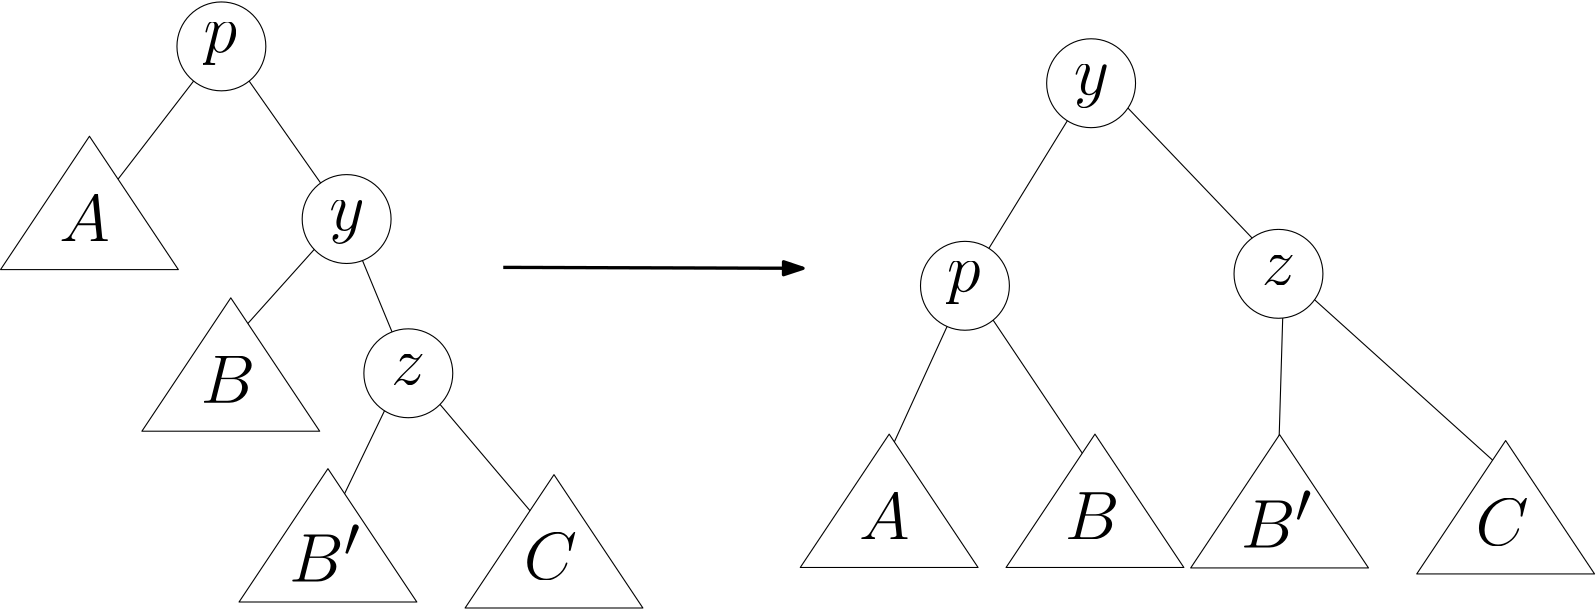 <?xml version="1.0"?>
<!DOCTYPE ipe SYSTEM "ipe.dtd">
<ipe version="70218" creator="Ipe 7.2.25">
<info created="D:20220707125704" modified="D:20220707130642"/>
<ipestyle name="basic">
<symbol name="arrow/arc(spx)">
<path stroke="sym-stroke" fill="sym-stroke" pen="sym-pen">
0 0 m
-1 0.333 l
-1 -0.333 l
h
</path>
</symbol>
<symbol name="arrow/farc(spx)">
<path stroke="sym-stroke" fill="white" pen="sym-pen">
0 0 m
-1 0.333 l
-1 -0.333 l
h
</path>
</symbol>
<symbol name="arrow/ptarc(spx)">
<path stroke="sym-stroke" fill="sym-stroke" pen="sym-pen">
0 0 m
-1 0.333 l
-0.8 0 l
-1 -0.333 l
h
</path>
</symbol>
<symbol name="arrow/fptarc(spx)">
<path stroke="sym-stroke" fill="white" pen="sym-pen">
0 0 m
-1 0.333 l
-0.8 0 l
-1 -0.333 l
h
</path>
</symbol>
<symbol name="mark/circle(sx)" transformations="translations">
<path fill="sym-stroke">
0.6 0 0 0.6 0 0 e
0.4 0 0 0.4 0 0 e
</path>
</symbol>
<symbol name="mark/disk(sx)" transformations="translations">
<path fill="sym-stroke">
0.6 0 0 0.6 0 0 e
</path>
</symbol>
<symbol name="mark/fdisk(sfx)" transformations="translations">
<group>
<path fill="sym-fill">
0.5 0 0 0.5 0 0 e
</path>
<path fill="sym-stroke" fillrule="eofill">
0.6 0 0 0.6 0 0 e
0.4 0 0 0.4 0 0 e
</path>
</group>
</symbol>
<symbol name="mark/box(sx)" transformations="translations">
<path fill="sym-stroke" fillrule="eofill">
-0.6 -0.6 m
0.6 -0.6 l
0.6 0.6 l
-0.6 0.6 l
h
-0.4 -0.4 m
0.4 -0.4 l
0.4 0.4 l
-0.4 0.4 l
h
</path>
</symbol>
<symbol name="mark/square(sx)" transformations="translations">
<path fill="sym-stroke">
-0.6 -0.6 m
0.6 -0.6 l
0.6 0.6 l
-0.6 0.6 l
h
</path>
</symbol>
<symbol name="mark/fsquare(sfx)" transformations="translations">
<group>
<path fill="sym-fill">
-0.5 -0.5 m
0.5 -0.5 l
0.5 0.5 l
-0.5 0.5 l
h
</path>
<path fill="sym-stroke" fillrule="eofill">
-0.6 -0.6 m
0.6 -0.6 l
0.6 0.6 l
-0.6 0.6 l
h
-0.4 -0.4 m
0.4 -0.4 l
0.4 0.4 l
-0.4 0.4 l
h
</path>
</group>
</symbol>
<symbol name="mark/cross(sx)" transformations="translations">
<group>
<path fill="sym-stroke">
-0.43 -0.57 m
0.57 0.43 l
0.43 0.57 l
-0.57 -0.43 l
h
</path>
<path fill="sym-stroke">
-0.43 0.57 m
0.57 -0.43 l
0.43 -0.57 l
-0.57 0.43 l
h
</path>
</group>
</symbol>
<symbol name="arrow/fnormal(spx)">
<path stroke="sym-stroke" fill="white" pen="sym-pen">
0 0 m
-1 0.333 l
-1 -0.333 l
h
</path>
</symbol>
<symbol name="arrow/pointed(spx)">
<path stroke="sym-stroke" fill="sym-stroke" pen="sym-pen">
0 0 m
-1 0.333 l
-0.8 0 l
-1 -0.333 l
h
</path>
</symbol>
<symbol name="arrow/fpointed(spx)">
<path stroke="sym-stroke" fill="white" pen="sym-pen">
0 0 m
-1 0.333 l
-0.8 0 l
-1 -0.333 l
h
</path>
</symbol>
<symbol name="arrow/linear(spx)">
<path stroke="sym-stroke" pen="sym-pen">
-1 0.333 m
0 0 l
-1 -0.333 l
</path>
</symbol>
<symbol name="arrow/fdouble(spx)">
<path stroke="sym-stroke" fill="white" pen="sym-pen">
0 0 m
-1 0.333 l
-1 -0.333 l
h
-1 0 m
-2 0.333 l
-2 -0.333 l
h
</path>
</symbol>
<symbol name="arrow/double(spx)">
<path stroke="sym-stroke" fill="sym-stroke" pen="sym-pen">
0 0 m
-1 0.333 l
-1 -0.333 l
h
-1 0 m
-2 0.333 l
-2 -0.333 l
h
</path>
</symbol>
<symbol name="arrow/mid-normal(spx)">
<path stroke="sym-stroke" fill="sym-stroke" pen="sym-pen">
0.5 0 m
-0.5 0.333 l
-0.5 -0.333 l
h
</path>
</symbol>
<symbol name="arrow/mid-fnormal(spx)">
<path stroke="sym-stroke" fill="white" pen="sym-pen">
0.5 0 m
-0.5 0.333 l
-0.5 -0.333 l
h
</path>
</symbol>
<symbol name="arrow/mid-pointed(spx)">
<path stroke="sym-stroke" fill="sym-stroke" pen="sym-pen">
0.5 0 m
-0.5 0.333 l
-0.3 0 l
-0.5 -0.333 l
h
</path>
</symbol>
<symbol name="arrow/mid-fpointed(spx)">
<path stroke="sym-stroke" fill="white" pen="sym-pen">
0.5 0 m
-0.5 0.333 l
-0.3 0 l
-0.5 -0.333 l
h
</path>
</symbol>
<symbol name="arrow/mid-double(spx)">
<path stroke="sym-stroke" fill="sym-stroke" pen="sym-pen">
1 0 m
0 0.333 l
0 -0.333 l
h
0 0 m
-1 0.333 l
-1 -0.333 l
h
</path>
</symbol>
<symbol name="arrow/mid-fdouble(spx)">
<path stroke="sym-stroke" fill="white" pen="sym-pen">
1 0 m
0 0.333 l
0 -0.333 l
h
0 0 m
-1 0.333 l
-1 -0.333 l
h
</path>
</symbol>
<anglesize name="22.5 deg" value="22.5"/>
<anglesize name="30 deg" value="30"/>
<anglesize name="45 deg" value="45"/>
<anglesize name="60 deg" value="60"/>
<anglesize name="90 deg" value="90"/>
<arrowsize name="large" value="10"/>
<arrowsize name="small" value="5"/>
<arrowsize name="tiny" value="3"/>
<color name="blue" value="0 0 1"/>
<color name="brown" value="0.647 0.165 0.165"/>
<color name="darkblue" value="0 0 0.545"/>
<color name="darkcyan" value="0 0.545 0.545"/>
<color name="darkgray" value="0.663"/>
<color name="darkgreen" value="0 0.392 0"/>
<color name="darkmagenta" value="0.545 0 0.545"/>
<color name="darkorange" value="1 0.549 0"/>
<color name="darkred" value="0.545 0 0"/>
<color name="gold" value="1 0.843 0"/>
<color name="gray" value="0.745"/>
<color name="green" value="0 1 0"/>
<color name="lightblue" value="0.678 0.847 0.902"/>
<color name="lightcyan" value="0.878 1 1"/>
<color name="lightgray" value="0.827"/>
<color name="lightgreen" value="0.565 0.933 0.565"/>
<color name="lightyellow" value="1 1 0.878"/>
<color name="navy" value="0 0 0.502"/>
<color name="orange" value="1 0.647 0"/>
<color name="pink" value="1 0.753 0.796"/>
<color name="purple" value="0.627 0.125 0.941"/>
<color name="red" value="1 0 0"/>
<color name="seagreen" value="0.18 0.545 0.341"/>
<color name="turquoise" value="0.251 0.878 0.816"/>
<color name="violet" value="0.933 0.51 0.933"/>
<color name="yellow" value="1 1 0"/>
<dashstyle name="dash dot dotted" value="[4 2 1 2 1 2] 0"/>
<dashstyle name="dash dotted" value="[4 2 1 2] 0"/>
<dashstyle name="dashed" value="[4] 0"/>
<dashstyle name="dotted" value="[1 3] 0"/>
<gridsize name="10 pts (~3.5 mm)" value="10"/>
<gridsize name="14 pts (~5 mm)" value="14"/>
<gridsize name="16 pts (~6 mm)" value="16"/>
<gridsize name="20 pts (~7 mm)" value="20"/>
<gridsize name="28 pts (~10 mm)" value="28"/>
<gridsize name="32 pts (~12 mm)" value="32"/>
<gridsize name="4 pts" value="4"/>
<gridsize name="56 pts (~20 mm)" value="56"/>
<gridsize name="8 pts (~3 mm)" value="8"/>
<opacity name="10%" value="0.1"/>
<opacity name="30%" value="0.3"/>
<opacity name="50%" value="0.5"/>
<opacity name="75%" value="0.75"/>
<pen name="fat" value="1.2"/>
<pen name="heavier" value="0.8"/>
<pen name="ultrafat" value="2"/>
<symbolsize name="large" value="5"/>
<symbolsize name="small" value="2"/>
<symbolsize name="tiny" value="1.1"/>
<textsize name="Huge" value="\Huge"/>
<textsize name="LARGE" value="\LARGE"/>
<textsize name="Large" value="\Large"/>
<textsize name="footnote" value="\footnotesize"/>
<textsize name="huge" value="\huge"/>
<textsize name="large" value="\large"/>
<textsize name="script" value="\scriptsize"/>
<textsize name="small" value="\small"/>
<textsize name="tiny" value="\tiny"/>
<textstyle name="center" begin="\begin{center}" end="\end{center}"/>
<textstyle name="item" begin="\begin{itemize}\item{}" end="\end{itemize}"/>
<textstyle name="itemize" begin="\begin{itemize}" end="\end{itemize}"/>
<tiling name="falling" angle="-60" step="4" width="1"/>
<tiling name="rising" angle="30" step="4" width="1"/>
</ipestyle>
<page>
<layer name="alpha"/>
<view layers="alpha" active="alpha"/>
<path layer="alpha" stroke="black">
399.433 773.559 m
352.361 696.985 l
326.008 639.306 l
</path>
<path stroke="black">
353.19 698.974 m
398.604 631.184 l
</path>
<path stroke="black">
399.764 773.227 m
467.222 702.62 l
465.233 635.991 l
</path>
<path stroke="black">
466.725 702.786 m
545.288 632.013 l
</path>
<path matrix="1 0 0 1 -358.671 -0.165744" stroke="black">
443.852 784.829 m
487.443 722.675 l
450.151 681.073 l
</path>
<path matrix="1 0 0 1 -358.671 -0.165744" stroke="black">
487.112 723.67 m
509.818 668.808 l
485.951 619.251 l
</path>
<path matrix="1 0 0 1 -47.2371 0" stroke="black" pen="fat" arrow="normal/normal">
233.357 704.112 m
341.257 703.78 l
</path>
<path matrix="1 0 0 1 -27.3477 -0.331854" stroke="black">
111.866 784.332 m
66.2867 725.161 l
</path>
<path matrix="1 0 0 1 -27.3477 -0.331854" stroke="black" fill="white">
16 0 0 16 112 784 e
</path>
<path matrix="1 0 0 1 -3.4805 -58.1766" stroke="black">
156.783 724.83 m
208.993 663.173 l
</path>
<path matrix="1 0 0 1 -26.8504 63.3139" stroke="black" fill="white">
32 640 m
64 688 l
96 640 l
h
</path>
<text matrix="1 0 0 1 -37.7124 -70.4871" transformations="translations" pos="64 784" stroke="black" type="label" width="18.194" height="16.938" depth="0" valign="baseline" size="Huge" style="math">A</text>
<path matrix="1 0 0 1 24.033 5.13774" stroke="black" fill="1">
32 640 m
64 688 l
96 640 l
h
</path>
<text matrix="1 0 0 1 13.171 -128.663" transformations="translations" pos="64 784" stroke="black" type="label" width="19.689" height="16.938" depth="0" valign="baseline" size="Huge" style="math">B</text>
<path matrix="1 0 0 1 140.386 -58.5081" stroke="black" fill="1">
32 640 m
64 688 l
96 640 l
h
</path>
<text matrix="1 0 0 1 129.524 -192.309" transformations="translations" pos="64 784" stroke="black" type="label" width="19.144" height="16.938" depth="0" valign="baseline" size="Huge" style="math">C</text>
<path matrix="1 0 0 1 39.9446 -118.011" stroke="black" fill="white">
16 0 0 16 112 784 e
</path>
<text matrix="1 0 0 1 14.0997 -2.32078" transformations="translations" pos="64 784" stroke="black" type="label" width="12.181" height="10.672" depth="4.82" valign="baseline" size="Huge" style="math">p</text>
<text matrix="1 0 0 1 81.7235 -121.989" transformations="translations" pos="64 784" stroke="black" type="label" width="12.379" height="10.672" depth="0" valign="baseline" size="Huge" style="math">z</text>
<path matrix="1 0 0 1 17.7348 -62.4872" stroke="black" fill="white">
16 0 0 16 112 784 e
</path>
<text matrix="1 0 0 1 59.5137 -66.4652" transformations="translations" pos="64 784" stroke="black" type="label" width="12.723" height="10.672" depth="4.82" valign="baseline" size="Huge" style="math">y</text>
<path matrix="1 0 0 1 59.0054 -56.3533" stroke="black" fill="1">
32 640 m
64 688 l
96 640 l
h
</path>
<text matrix="1 0 0 1 44.9942 -192.971" transformations="translations" pos="64 784" stroke="black" type="label" width="25.869" height="20.474" depth="0" valign="baseline" size="Huge" style="math">B&apos;</text>
<path matrix="1 0 0 1 240.33 -86.5191" stroke="black" fill="white">
16 0 0 16 112 784 e
</path>
<path matrix="1 0 0 1 261.048 -43.9229" stroke="black" fill="white">
32 640 m
64 688 l
96 640 l
h
</path>
<text matrix="1 0 0 1 250.186 -177.724" transformations="translations" pos="64 784" stroke="black" type="label" width="18.194" height="16.938" depth="0" valign="baseline" size="Huge" style="math">A</text>
<path matrix="1 0 0 1 335.135 -43.9228" stroke="black" fill="1">
32 640 m
64 688 l
96 640 l
h
</path>
<text matrix="1 0 0 1 324.273 -177.724" transformations="translations" pos="64 784" stroke="black" type="label" width="19.689" height="16.938" depth="0" valign="baseline" size="Huge" style="math"> B</text>
<path matrix="1 0 0 1 482.98 -46.2432" stroke="black" fill="1">
32 640 m
64 688 l
96 640 l
h
</path>
<text matrix="1 0 0 1 472.118 -180.044" transformations="translations" pos="64 784" stroke="black" type="label" width="19.144" height="16.938" depth="0" valign="baseline" size="Huge" style="math">C</text>
<path matrix="1 0 0 1 353.202 -82.2104" stroke="black" fill="white">
16 0 0 16 112 784 e
</path>
<text matrix="1 0 0 1 281.777 -88.508" transformations="translations" pos="64 784" stroke="black" type="label" width="12.181" height="10.672" depth="4.82" valign="baseline" size="Huge" style="math">p</text>
<text matrix="1 0 0 1 394.981 -86.1884" transformations="translations" pos="64 784" stroke="black" type="label" width="12.379" height="10.672" depth="0" valign="baseline" size="Huge" style="math">z</text>
<path matrix="1 0 0 1 285.744 -13.5928" stroke="black" fill="white">
16 0 0 16 112 784 e
</path>
<text matrix="1 0 0 1 327.523 -17.5708" transformations="translations" pos="64 784" stroke="black" type="label" width="12.723" height="10.672" depth="4.82" valign="baseline" size="Huge" style="math">y</text>
<path matrix="1 0 0 1 401.599 -44.0884" stroke="black" fill="1">
32 640 m
64 688 l
96 640 l
h
</path>
<text matrix="1 0 0 1 387.588 -180.706" transformations="translations" pos="64 784" stroke="black" type="label" width="25.869" height="20.474" depth="0" valign="baseline" size="Huge" style="math">B&apos;</text>
</page>
</ipe>
